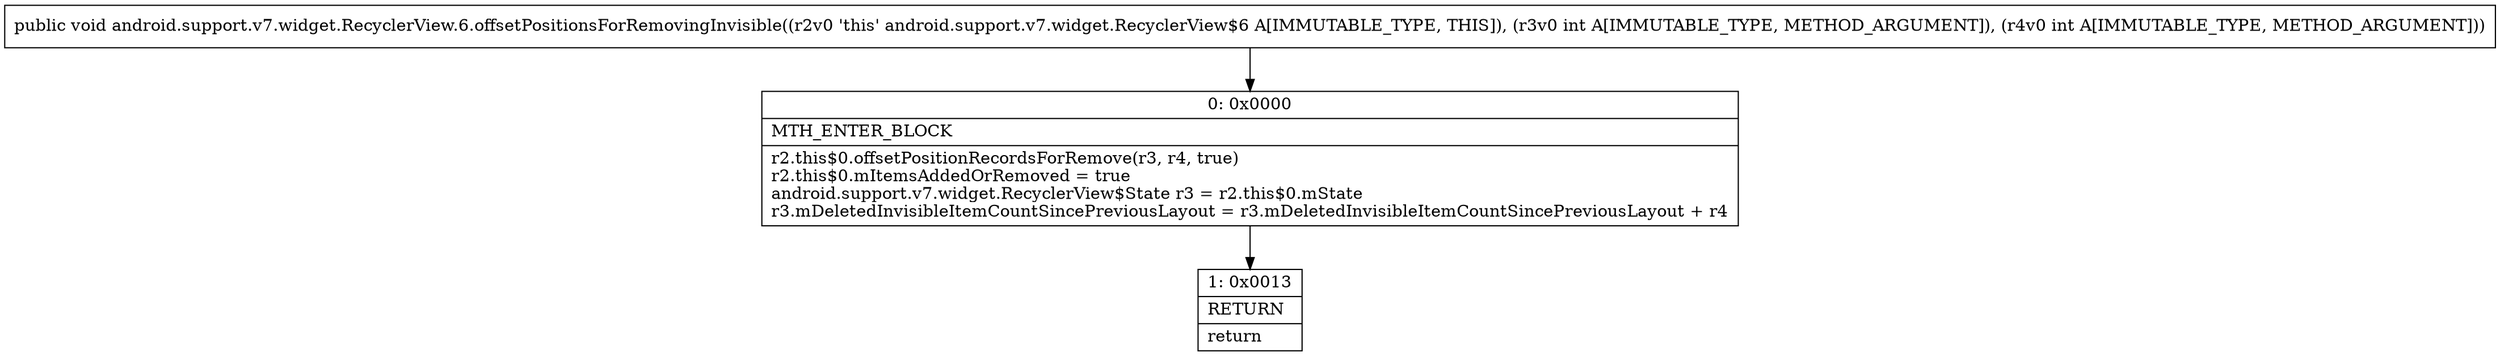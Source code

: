 digraph "CFG forandroid.support.v7.widget.RecyclerView.6.offsetPositionsForRemovingInvisible(II)V" {
Node_0 [shape=record,label="{0\:\ 0x0000|MTH_ENTER_BLOCK\l|r2.this$0.offsetPositionRecordsForRemove(r3, r4, true)\lr2.this$0.mItemsAddedOrRemoved = true\landroid.support.v7.widget.RecyclerView$State r3 = r2.this$0.mState\lr3.mDeletedInvisibleItemCountSincePreviousLayout = r3.mDeletedInvisibleItemCountSincePreviousLayout + r4\l}"];
Node_1 [shape=record,label="{1\:\ 0x0013|RETURN\l|return\l}"];
MethodNode[shape=record,label="{public void android.support.v7.widget.RecyclerView.6.offsetPositionsForRemovingInvisible((r2v0 'this' android.support.v7.widget.RecyclerView$6 A[IMMUTABLE_TYPE, THIS]), (r3v0 int A[IMMUTABLE_TYPE, METHOD_ARGUMENT]), (r4v0 int A[IMMUTABLE_TYPE, METHOD_ARGUMENT])) }"];
MethodNode -> Node_0;
Node_0 -> Node_1;
}

